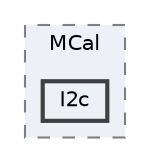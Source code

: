 digraph "Project/avProj/Debug/Bsw/MCal/I2c"
{
 // LATEX_PDF_SIZE
  bgcolor="transparent";
  edge [fontname=Helvetica,fontsize=10,labelfontname=Helvetica,labelfontsize=10];
  node [fontname=Helvetica,fontsize=10,shape=box,height=0.2,width=0.4];
  compound=true
  subgraph clusterdir_628b26c1b94761953be3f6416446fe5c {
    graph [ bgcolor="#edf0f7", pencolor="grey50", label="MCal", fontname=Helvetica,fontsize=10 style="filled,dashed", URL="dir_628b26c1b94761953be3f6416446fe5c.html",tooltip=""]
  dir_0edf5176c89d08bc54f808471686a45b [label="I2c", fillcolor="#edf0f7", color="grey25", style="filled,bold", URL="dir_0edf5176c89d08bc54f808471686a45b.html",tooltip=""];
  }
}
